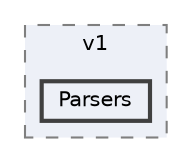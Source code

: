 digraph "Parsers"
{
 // LATEX_PDF_SIZE
  bgcolor="transparent";
  edge [fontname=Helvetica,fontsize=10,labelfontname=Helvetica,labelfontsize=10];
  node [fontname=Helvetica,fontsize=10,shape=box,height=0.2,width=0.4];
  compound=true
  subgraph clusterdir_e678c14729d6150106545d1c344dfbeb {
    graph [ bgcolor="#edf0f7", pencolor="grey50", label="v1", fontname=Helvetica,fontsize=10 style="filled,dashed", URL="dir_e678c14729d6150106545d1c344dfbeb.html",tooltip=""]
  dir_1259cac15d5c4cb2d8eb28086fba9332 [label="Parsers", fillcolor="#edf0f7", color="grey25", style="filled,bold", URL="dir_1259cac15d5c4cb2d8eb28086fba9332.html",tooltip=""];
  }
}
